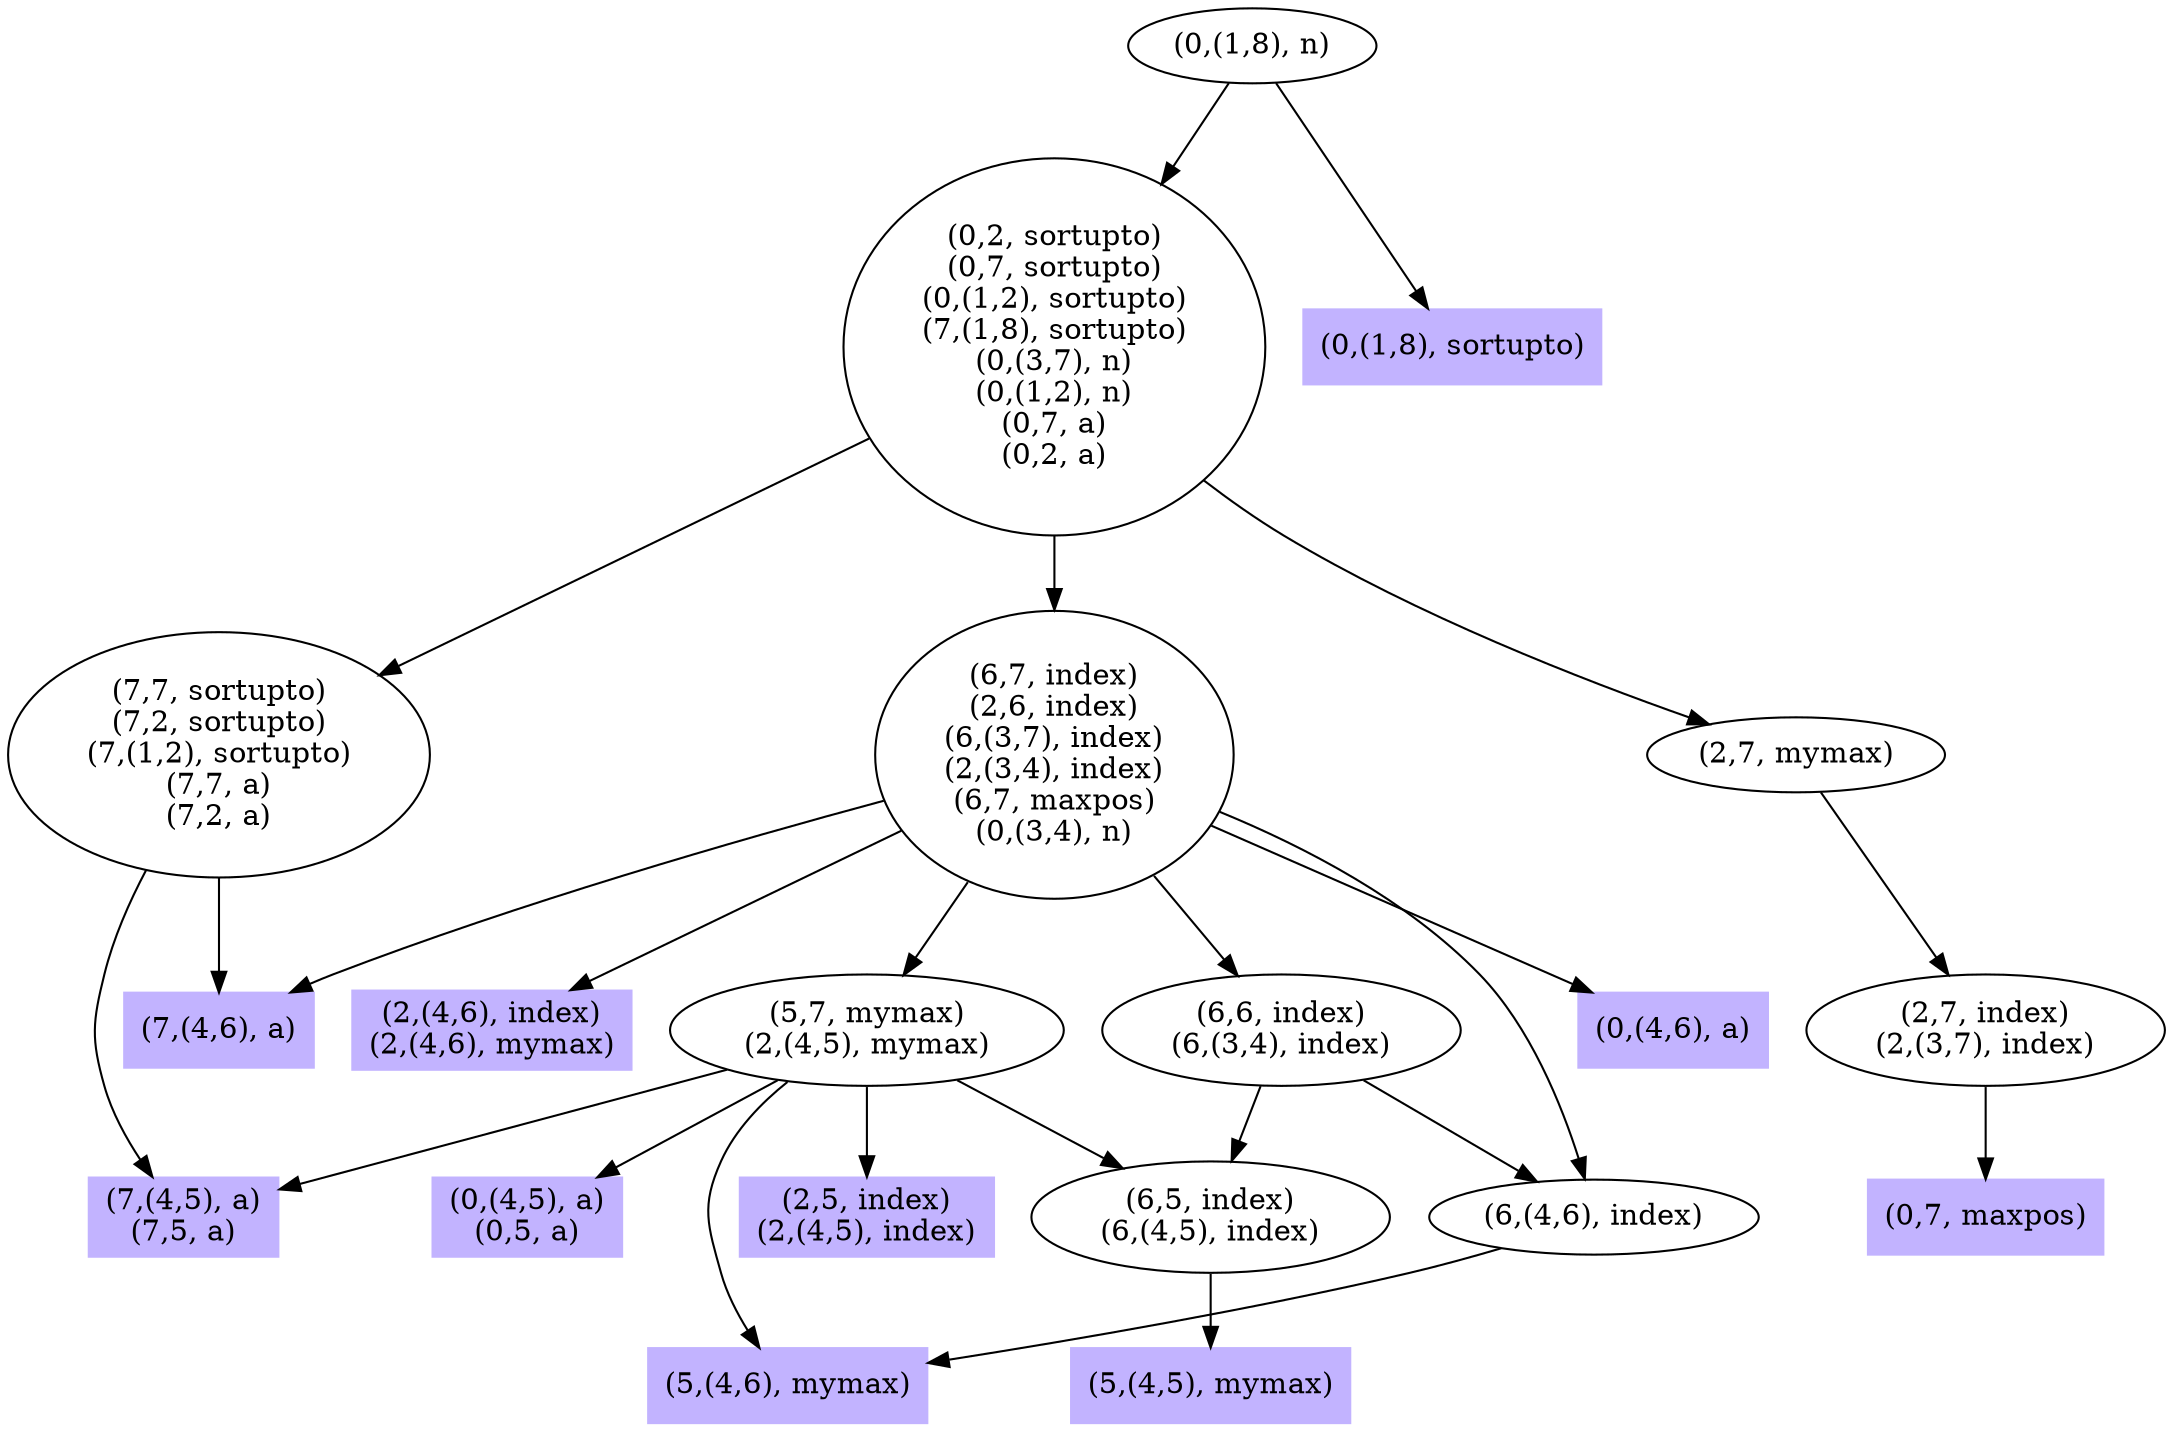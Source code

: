 digraph { 
20 [shape=box,style=filled,color=".7 .3 1.0",label="(0,(4,5), a)\n(0,5, a)"];
21 [shape=box,style=filled,color=".7 .3 1.0",label="(0,(4,6), a)"];
22 [shape=box,style=filled,color=".7 .3 1.0",label="(7,(4,5), a)\n(7,5, a)"];
23 [shape=box,style=filled,color=".7 .3 1.0",label="(7,(4,6), a)"];
24 [label="(7,7, sortupto)\n(7,2, sortupto)\n(7,(1,2), sortupto)\n(7,7, a)\n(7,2, a)"];
25 [shape=box,style=filled,color=".7 .3 1.0",label="(2,(4,6), index)\n(2,(4,6), mymax)"];
26 [shape=box,style=filled,color=".7 .3 1.0",label="(5,(4,6), mymax)"];
27 [shape=box,style=filled,color=".7 .3 1.0",label="(5,(4,5), mymax)"];
28 [shape=box,style=filled,color=".7 .3 1.0",label="(2,5, index)\n(2,(4,5), index)"];
29 [label="(6,5, index)\n(6,(4,5), index)"];
30 [label="(5,7, mymax)\n(2,(4,5), mymax)"];
31 [label="(6,(4,6), index)"];
32 [label="(6,6, index)\n(6,(3,4), index)"];
33 [label="(6,7, index)\n(2,6, index)\n(6,(3,7), index)\n(2,(3,4), index)\n(6,7, maxpos)\n(0,(3,4), n)"];
34 [shape=box,style=filled,color=".7 .3 1.0",label="(0,7, maxpos)"];
35 [label="(2,7, index)\n(2,(3,7), index)"];
36 [label="(2,7, mymax)"];
37 [label="(0,2, sortupto)\n(0,7, sortupto)\n(0,(1,2), sortupto)\n(7,(1,8), sortupto)\n(0,(3,7), n)\n(0,(1,2), n)\n(0,7, a)\n(0,2, a)"];
38 [shape=box,style=filled,color=".7 .3 1.0",label="(0,(1,8), sortupto)"];
39 [label="(0,(1,8), n)"];
24 -> 22;
24 -> 23;
29 -> 27;
30 -> 20;
30 -> 22;
30 -> 26;
30 -> 28;
30 -> 29;
31 -> 26;
32 -> 29;
32 -> 31;
33 -> 21;
33 -> 23;
33 -> 25;
33 -> 30;
33 -> 31;
33 -> 32;
35 -> 34;
36 -> 35;
37 -> 24;
37 -> 33;
37 -> 36;
39 -> 37;
39 -> 38;
}